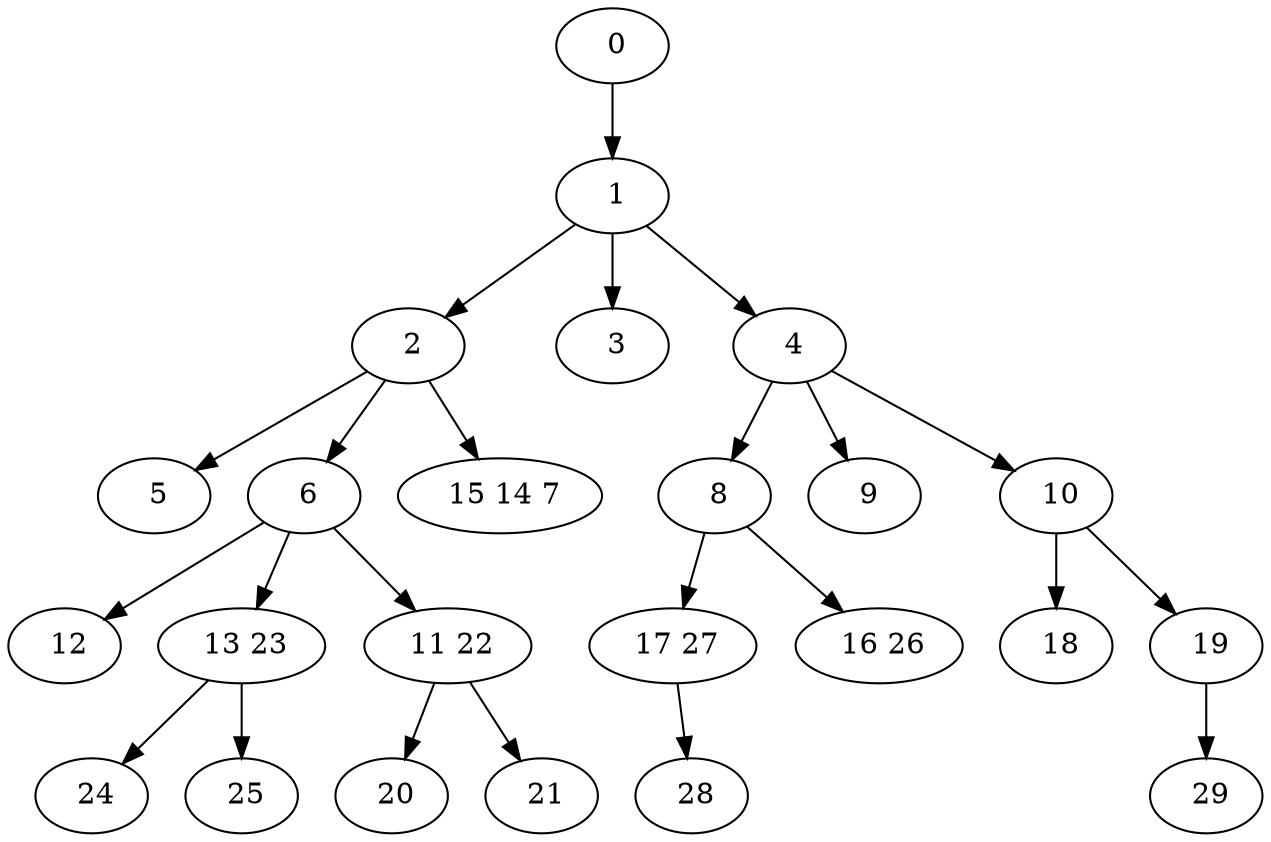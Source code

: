 digraph mytree {
" 0" -> " 1";
" 1" -> " 2";
" 1" -> " 3";
" 1" -> " 4";
" 2" -> " 5";
" 2" -> " 6";
" 2" -> " 15 14 7";
" 3";
" 4" -> " 8";
" 4" -> " 9";
" 4" -> " 10";
" 5";
" 6" -> " 12";
" 6" -> " 13 23";
" 6" -> " 11 22";
" 15 14 7";
" 8" -> " 17 27";
" 8" -> " 16 26";
" 9";
" 10" -> " 18";
" 10" -> " 19";
" 12";
" 13 23" -> " 24";
" 13 23" -> " 25";
" 11 22" -> " 20";
" 11 22" -> " 21";
" 17 27" -> " 28";
" 16 26";
" 18";
" 19" -> " 29";
" 29";
" 28";
" 24";
" 25";
" 20";
" 21";
}
